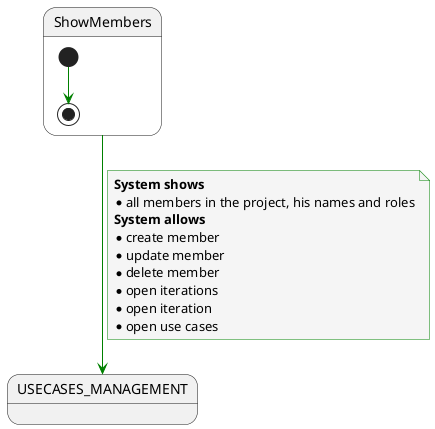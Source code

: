 @startuml
    skinparam {
        NoteBackgroundColor #whiteSmoke
        ArrowColor #green
        NoteBorderColor #green
    }


state ShowMembers {
    [*] --> [*]
}

ShowMembers --> USECASES_MANAGEMENT
    note on link
    <b>System shows</b>
    * all members in the project, his names and roles
    <b>System allows</b>
    * create member
    * update member
    * delete member
    * open iterations
    * open iteration
    * open use cases
    end note

@enduml
